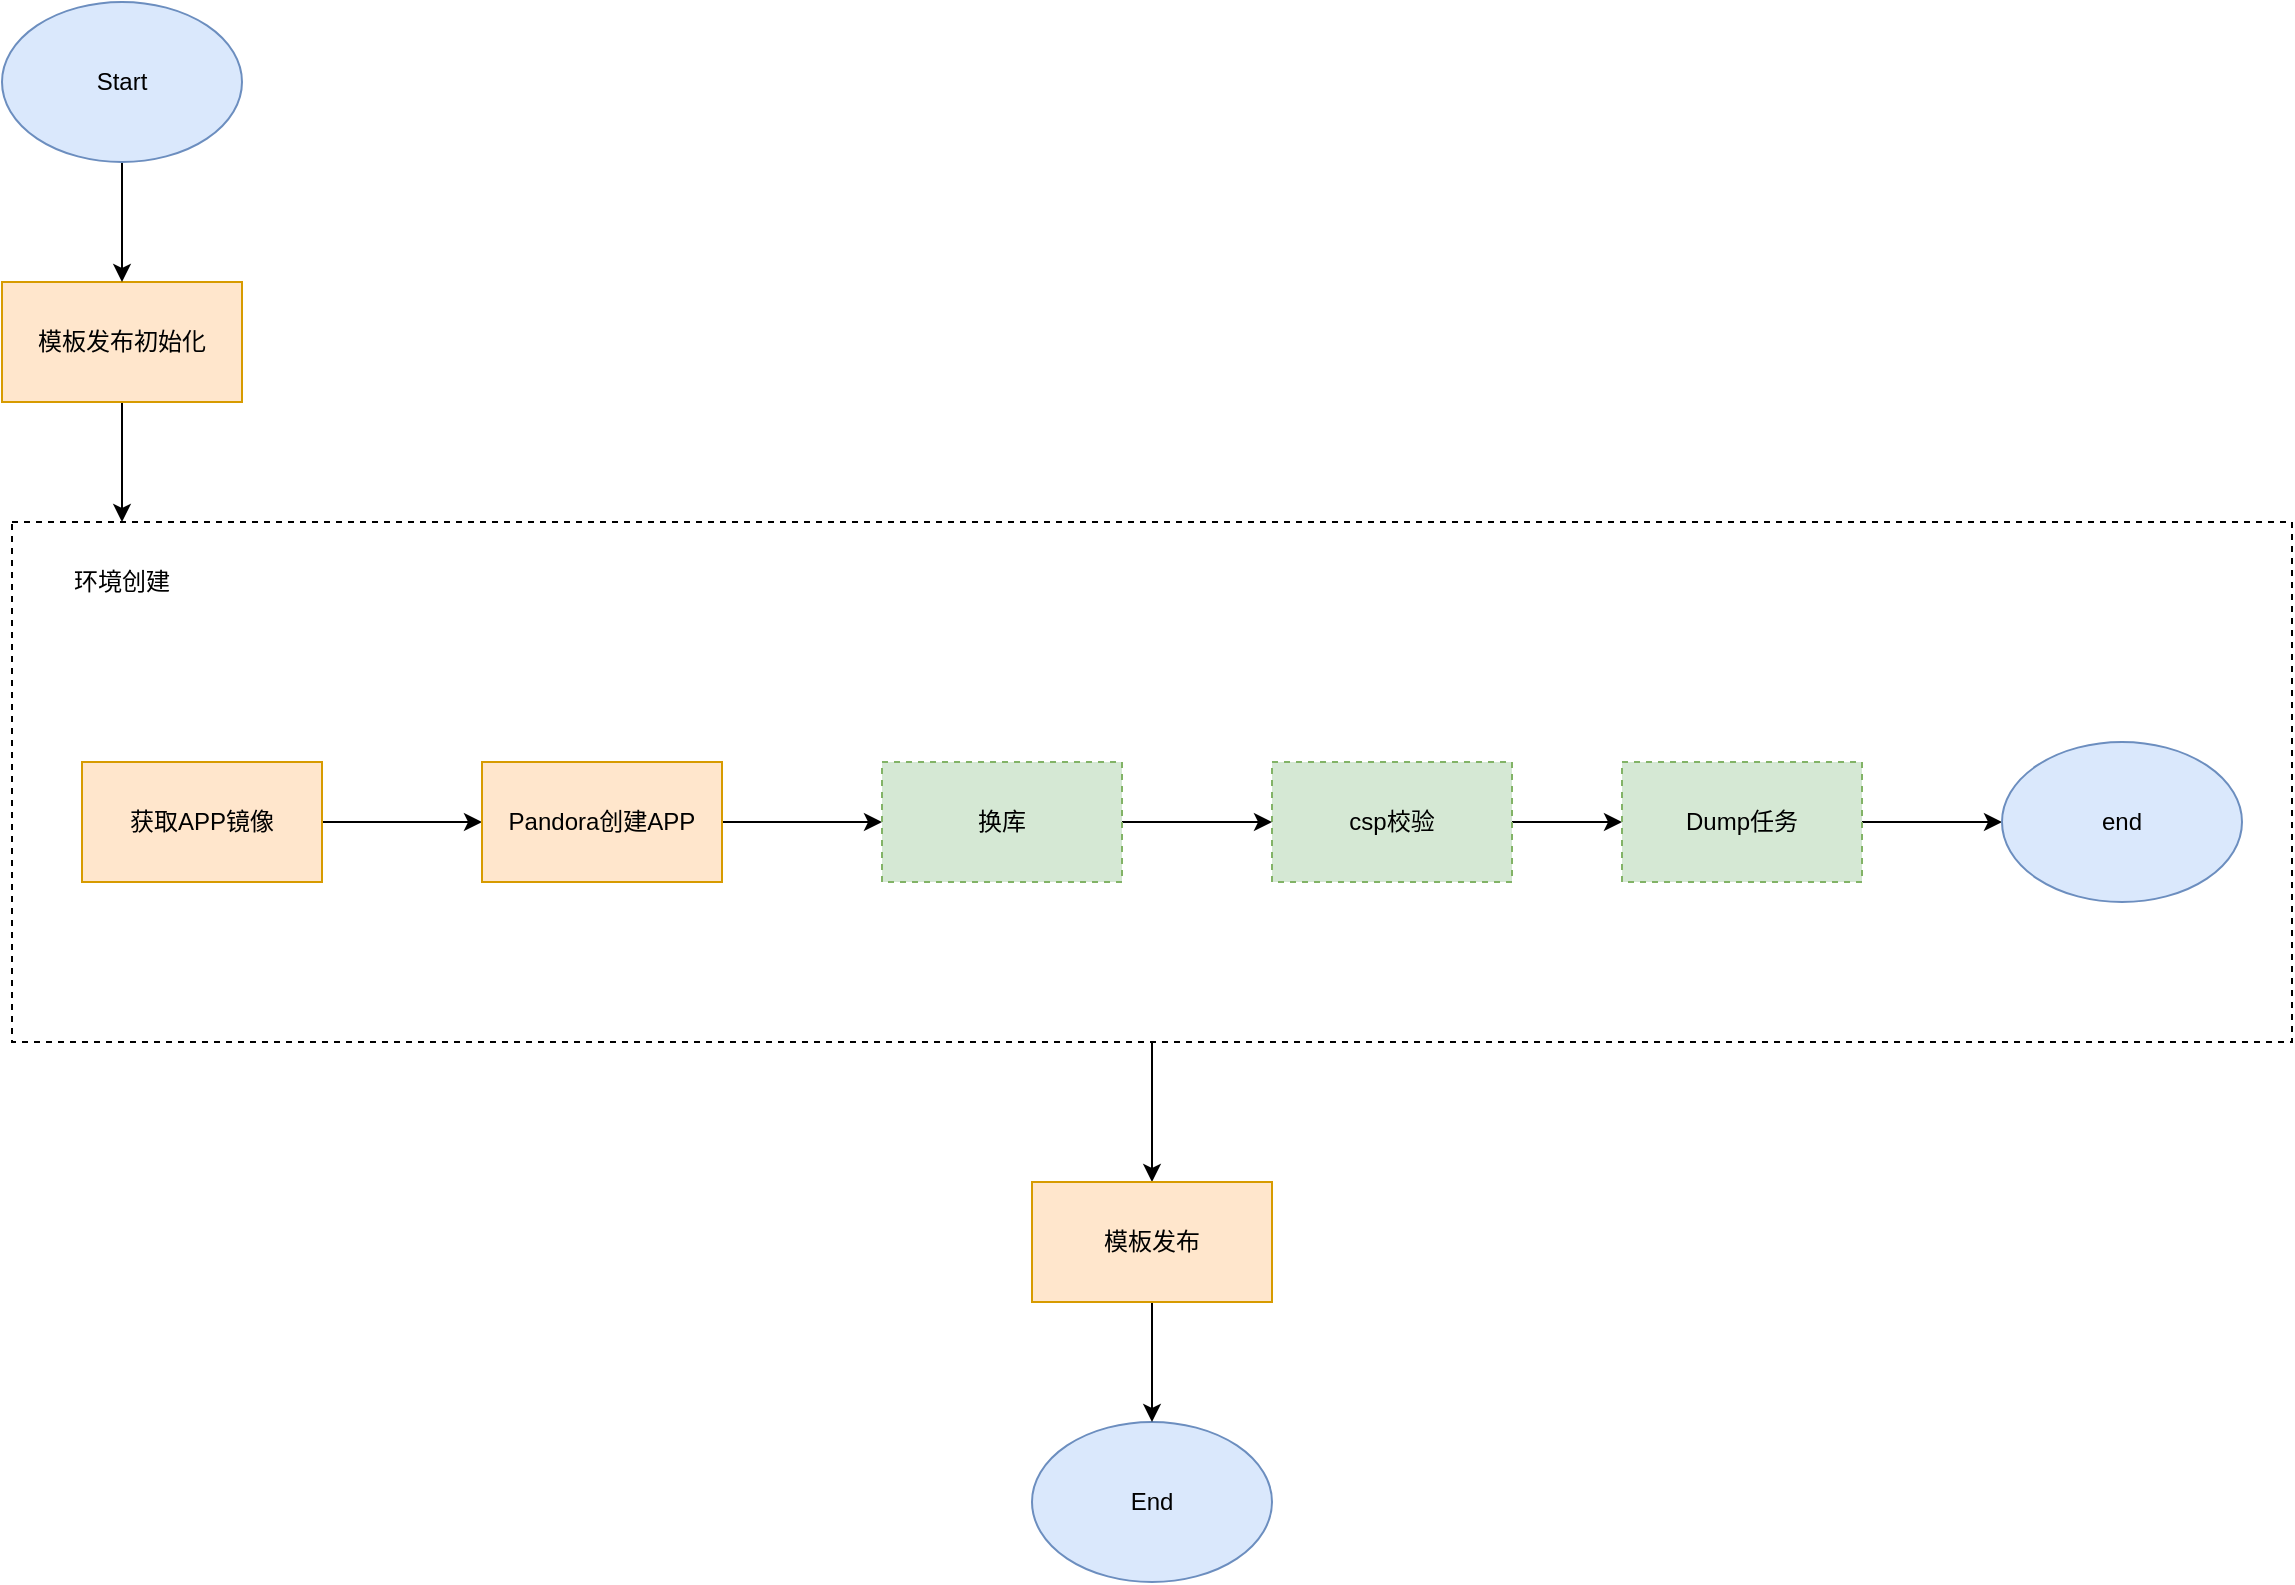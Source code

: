 <mxfile version="21.1.9" type="github">
  <diagram name="Page-1" id="l_DwLUGhMb3ssOaubkrQ">
    <mxGraphModel dx="2440" dy="850" grid="1" gridSize="10" guides="1" tooltips="1" connect="1" arrows="1" fold="1" page="1" pageScale="1" pageWidth="850" pageHeight="1100" math="0" shadow="0">
      <root>
        <mxCell id="0" />
        <mxCell id="1" parent="0" />
        <mxCell id="quawZ67CWL6LsrROZs2T-21" style="edgeStyle=orthogonalEdgeStyle;rounded=0;orthogonalLoop=1;jettySize=auto;html=1;exitX=1;exitY=0.5;exitDx=0;exitDy=0;entryX=0;entryY=0.5;entryDx=0;entryDy=0;" edge="1" parent="1" source="quawZ67CWL6LsrROZs2T-3" target="quawZ67CWL6LsrROZs2T-5">
          <mxGeometry relative="1" as="geometry" />
        </mxCell>
        <mxCell id="quawZ67CWL6LsrROZs2T-3" value="获取APP镜像" style="rounded=0;whiteSpace=wrap;html=1;fillColor=#ffe6cc;strokeColor=#d79b00;" vertex="1" parent="1">
          <mxGeometry x="-170" y="580" width="120" height="60" as="geometry" />
        </mxCell>
        <mxCell id="quawZ67CWL6LsrROZs2T-22" style="edgeStyle=orthogonalEdgeStyle;rounded=0;orthogonalLoop=1;jettySize=auto;html=1;exitX=1;exitY=0.5;exitDx=0;exitDy=0;entryX=0;entryY=0.5;entryDx=0;entryDy=0;" edge="1" parent="1" source="quawZ67CWL6LsrROZs2T-5" target="quawZ67CWL6LsrROZs2T-8">
          <mxGeometry relative="1" as="geometry" />
        </mxCell>
        <mxCell id="quawZ67CWL6LsrROZs2T-5" value="Pandora创建APP" style="rounded=0;whiteSpace=wrap;html=1;fillColor=#ffe6cc;strokeColor=#d79b00;" vertex="1" parent="1">
          <mxGeometry x="30" y="580" width="120" height="60" as="geometry" />
        </mxCell>
        <mxCell id="quawZ67CWL6LsrROZs2T-24" style="edgeStyle=orthogonalEdgeStyle;rounded=0;orthogonalLoop=1;jettySize=auto;html=1;exitX=1;exitY=0.5;exitDx=0;exitDy=0;" edge="1" parent="1" source="quawZ67CWL6LsrROZs2T-6" target="quawZ67CWL6LsrROZs2T-7">
          <mxGeometry relative="1" as="geometry" />
        </mxCell>
        <mxCell id="quawZ67CWL6LsrROZs2T-6" value="csp校验" style="rounded=0;whiteSpace=wrap;html=1;dashed=1;fillColor=#d5e8d4;strokeColor=#82b366;" vertex="1" parent="1">
          <mxGeometry x="425" y="580" width="120" height="60" as="geometry" />
        </mxCell>
        <mxCell id="quawZ67CWL6LsrROZs2T-26" value="" style="edgeStyle=orthogonalEdgeStyle;rounded=0;orthogonalLoop=1;jettySize=auto;html=1;" edge="1" parent="1" source="quawZ67CWL6LsrROZs2T-7" target="quawZ67CWL6LsrROZs2T-25">
          <mxGeometry relative="1" as="geometry" />
        </mxCell>
        <mxCell id="quawZ67CWL6LsrROZs2T-7" value="Dump任务" style="rounded=0;whiteSpace=wrap;html=1;dashed=1;fillColor=#d5e8d4;strokeColor=#82b366;" vertex="1" parent="1">
          <mxGeometry x="600" y="580" width="120" height="60" as="geometry" />
        </mxCell>
        <mxCell id="quawZ67CWL6LsrROZs2T-23" style="edgeStyle=orthogonalEdgeStyle;rounded=0;orthogonalLoop=1;jettySize=auto;html=1;exitX=1;exitY=0.5;exitDx=0;exitDy=0;" edge="1" parent="1" source="quawZ67CWL6LsrROZs2T-8" target="quawZ67CWL6LsrROZs2T-6">
          <mxGeometry relative="1" as="geometry" />
        </mxCell>
        <mxCell id="quawZ67CWL6LsrROZs2T-8" value="换库" style="rounded=0;whiteSpace=wrap;html=1;dashed=1;fillColor=#d5e8d4;strokeColor=#82b366;" vertex="1" parent="1">
          <mxGeometry x="230" y="580" width="120" height="60" as="geometry" />
        </mxCell>
        <mxCell id="quawZ67CWL6LsrROZs2T-30" value="" style="edgeStyle=orthogonalEdgeStyle;rounded=0;orthogonalLoop=1;jettySize=auto;html=1;" edge="1" parent="1" source="quawZ67CWL6LsrROZs2T-9" target="quawZ67CWL6LsrROZs2T-18">
          <mxGeometry relative="1" as="geometry" />
        </mxCell>
        <mxCell id="quawZ67CWL6LsrROZs2T-9" value="模板发布初始化" style="rounded=0;whiteSpace=wrap;html=1;fillColor=#ffe6cc;strokeColor=#d79b00;" vertex="1" parent="1">
          <mxGeometry x="-210" y="340" width="120" height="60" as="geometry" />
        </mxCell>
        <mxCell id="quawZ67CWL6LsrROZs2T-28" value="" style="edgeStyle=orthogonalEdgeStyle;rounded=0;orthogonalLoop=1;jettySize=auto;html=1;" edge="1" parent="1" source="quawZ67CWL6LsrROZs2T-15" target="quawZ67CWL6LsrROZs2T-9">
          <mxGeometry relative="1" as="geometry" />
        </mxCell>
        <mxCell id="quawZ67CWL6LsrROZs2T-15" value="Start" style="ellipse;whiteSpace=wrap;html=1;fillColor=#dae8fc;strokeColor=#6c8ebf;" vertex="1" parent="1">
          <mxGeometry x="-210" y="200" width="120" height="80" as="geometry" />
        </mxCell>
        <mxCell id="quawZ67CWL6LsrROZs2T-16" value="End" style="ellipse;whiteSpace=wrap;html=1;fillColor=#dae8fc;strokeColor=#6c8ebf;" vertex="1" parent="1">
          <mxGeometry x="305" y="910" width="120" height="80" as="geometry" />
        </mxCell>
        <mxCell id="quawZ67CWL6LsrROZs2T-33" value="" style="edgeStyle=orthogonalEdgeStyle;rounded=0;orthogonalLoop=1;jettySize=auto;html=1;" edge="1" parent="1" source="quawZ67CWL6LsrROZs2T-17" target="quawZ67CWL6LsrROZs2T-31">
          <mxGeometry relative="1" as="geometry" />
        </mxCell>
        <mxCell id="quawZ67CWL6LsrROZs2T-17" value="" style="rounded=0;whiteSpace=wrap;html=1;strokeColor=default;fillColor=none;dashed=1;" vertex="1" parent="1">
          <mxGeometry x="-205" y="460" width="1140" height="260" as="geometry" />
        </mxCell>
        <mxCell id="quawZ67CWL6LsrROZs2T-18" value="环境创建" style="rounded=0;whiteSpace=wrap;html=1;fillColor=none;strokeColor=none;" vertex="1" parent="1">
          <mxGeometry x="-205" y="460" width="110" height="60" as="geometry" />
        </mxCell>
        <mxCell id="quawZ67CWL6LsrROZs2T-25" value="end" style="ellipse;whiteSpace=wrap;html=1;fillColor=#dae8fc;strokeColor=#6c8ebf;" vertex="1" parent="1">
          <mxGeometry x="790" y="570" width="120" height="80" as="geometry" />
        </mxCell>
        <mxCell id="quawZ67CWL6LsrROZs2T-34" value="" style="edgeStyle=orthogonalEdgeStyle;rounded=0;orthogonalLoop=1;jettySize=auto;html=1;" edge="1" parent="1" source="quawZ67CWL6LsrROZs2T-31" target="quawZ67CWL6LsrROZs2T-16">
          <mxGeometry relative="1" as="geometry" />
        </mxCell>
        <mxCell id="quawZ67CWL6LsrROZs2T-31" value="模板发布" style="rounded=0;whiteSpace=wrap;html=1;fillColor=#ffe6cc;strokeColor=#d79b00;" vertex="1" parent="1">
          <mxGeometry x="305" y="790" width="120" height="60" as="geometry" />
        </mxCell>
      </root>
    </mxGraphModel>
  </diagram>
</mxfile>
